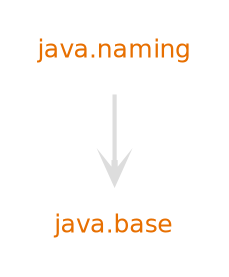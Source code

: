 digraph "java.naming" {
  nodesep=.5;
  ranksep=0.600000;
  pencolor=transparent;
  node [shape=plaintext, fontcolor="#000000", fontname="DejaVuSans", fontsize=12, margin=".2,.2"];
  edge [penwidth=2, color="#999999", arrowhead=open, arrowsize=1];
  subgraph se {
  "java.base" [fontcolor="#e76f00", group=java];
  "java.naming" [fontcolor="#e76f00", group=java];
  }
  subgraph jdk {
  }
  "java.naming" -> "java.base" [color="#dddddd", weight=10];
}
